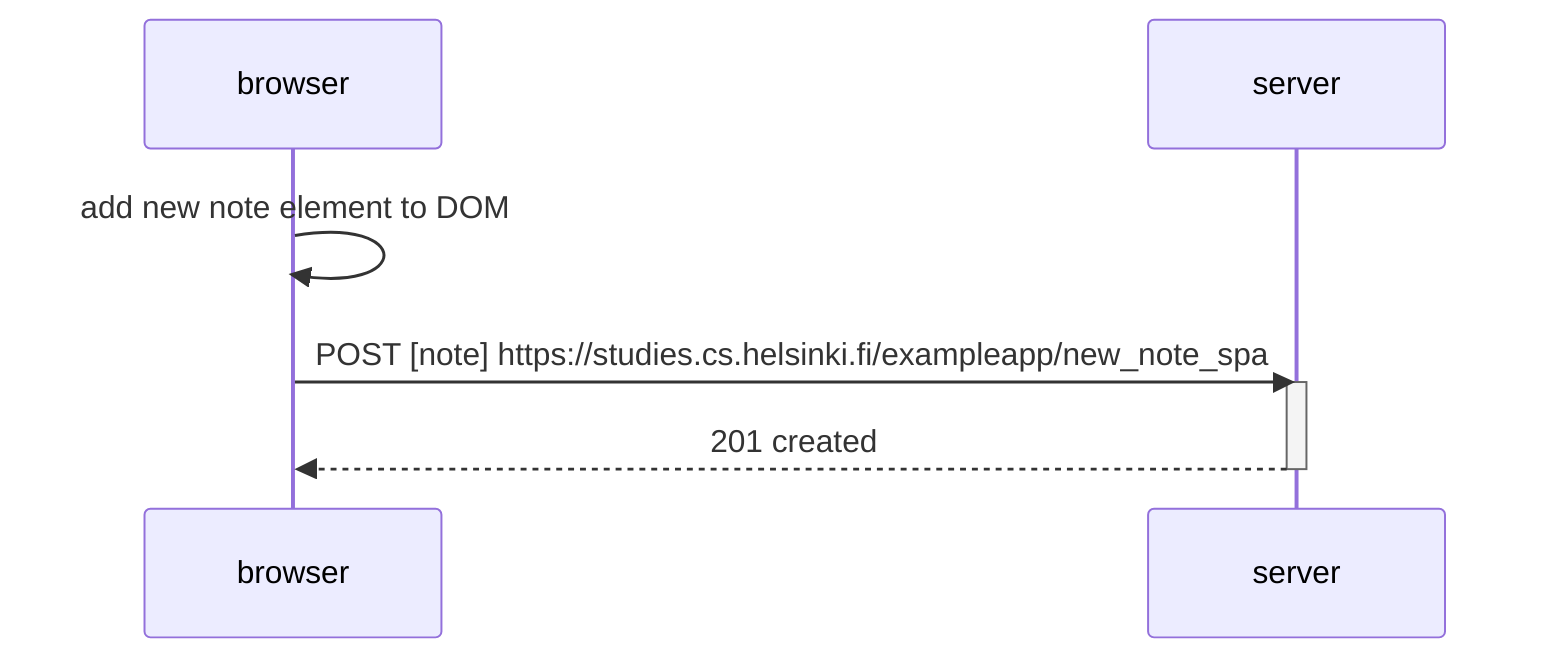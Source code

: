 sequenceDiagram
    participant browser
    participant server

    browser->>browser: add new note element to DOM

    browser->>server: POST [note] https://studies.cs.helsinki.fi/exampleapp/new_note_spa
    activate server
    server-->>browser: 201 created
    deactivate server